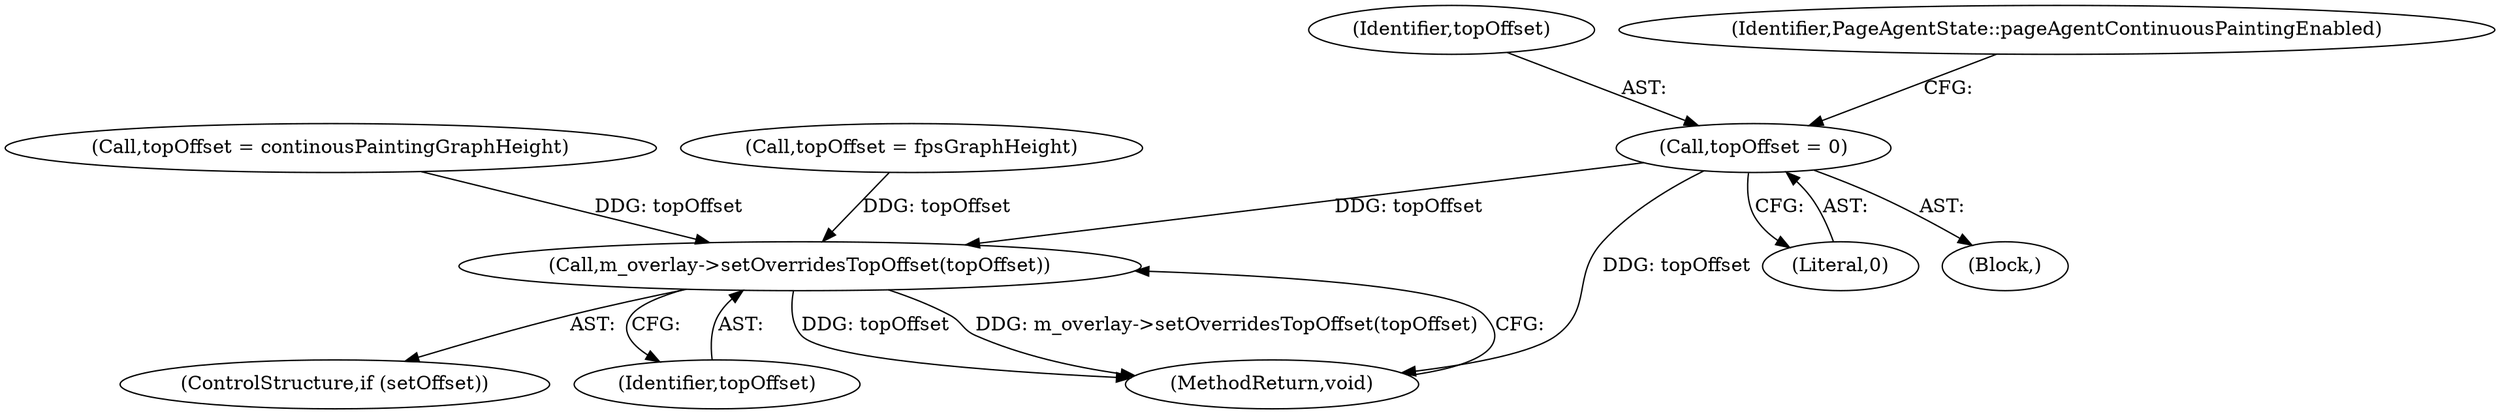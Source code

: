 digraph "1_Chrome_d4cd2b2c0953ad7e9fa988c234eb9361be80fe81_14@del" {
"1000111" [label="(Call,topOffset = 0)"];
"1000133" [label="(Call,m_overlay->setOverridesTopOffset(topOffset))"];
"1000131" [label="(ControlStructure,if (setOffset))"];
"1000111" [label="(Call,topOffset = 0)"];
"1000117" [label="(Call,topOffset = continousPaintingGraphHeight)"];
"1000124" [label="(Call,topOffset = fpsGraphHeight)"];
"1000134" [label="(Identifier,topOffset)"];
"1000135" [label="(MethodReturn,void)"];
"1000113" [label="(Literal,0)"];
"1000112" [label="(Identifier,topOffset)"];
"1000133" [label="(Call,m_overlay->setOverridesTopOffset(topOffset))"];
"1000116" [label="(Identifier,PageAgentState::pageAgentContinuousPaintingEnabled)"];
"1000101" [label="(Block,)"];
"1000111" -> "1000101"  [label="AST: "];
"1000111" -> "1000113"  [label="CFG: "];
"1000112" -> "1000111"  [label="AST: "];
"1000113" -> "1000111"  [label="AST: "];
"1000116" -> "1000111"  [label="CFG: "];
"1000111" -> "1000135"  [label="DDG: topOffset"];
"1000111" -> "1000133"  [label="DDG: topOffset"];
"1000133" -> "1000131"  [label="AST: "];
"1000133" -> "1000134"  [label="CFG: "];
"1000134" -> "1000133"  [label="AST: "];
"1000135" -> "1000133"  [label="CFG: "];
"1000133" -> "1000135"  [label="DDG: topOffset"];
"1000133" -> "1000135"  [label="DDG: m_overlay->setOverridesTopOffset(topOffset)"];
"1000124" -> "1000133"  [label="DDG: topOffset"];
"1000117" -> "1000133"  [label="DDG: topOffset"];
}
